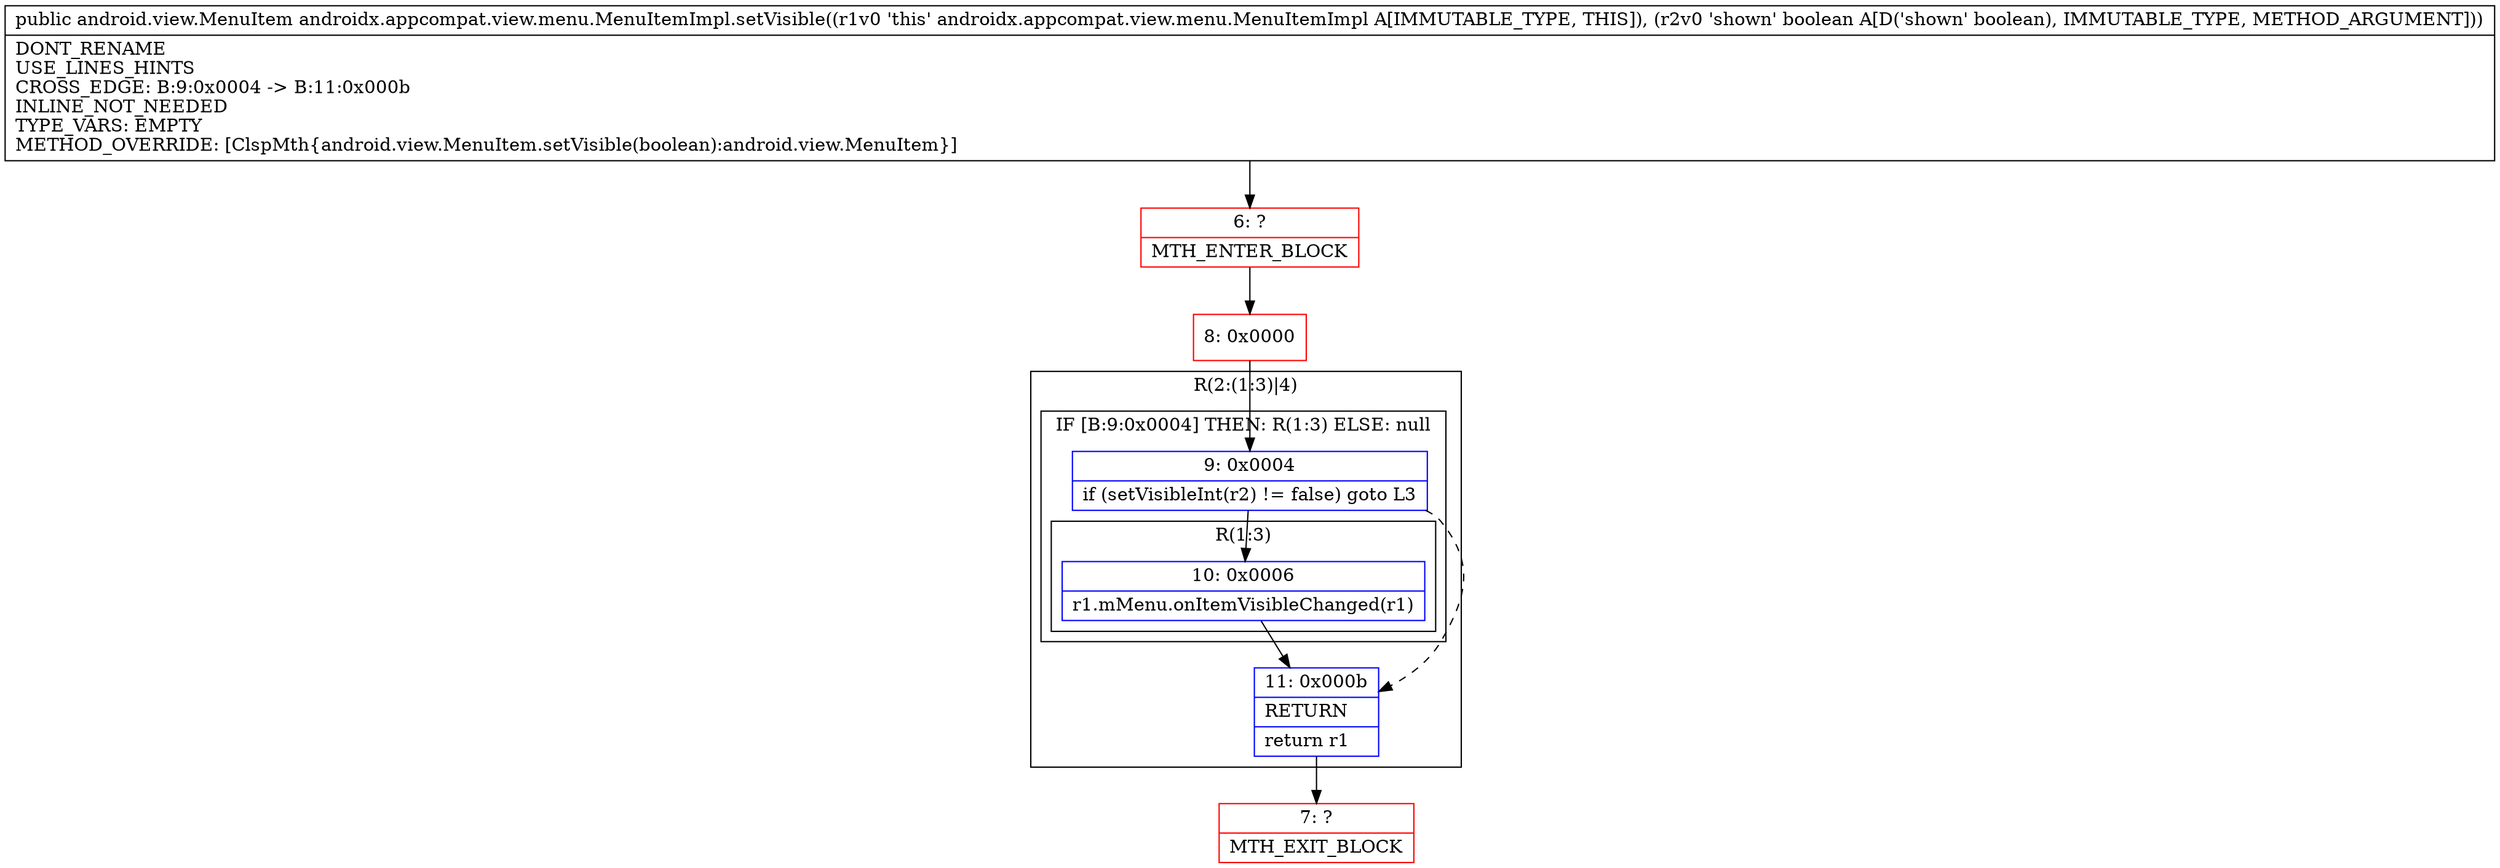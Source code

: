 digraph "CFG forandroidx.appcompat.view.menu.MenuItemImpl.setVisible(Z)Landroid\/view\/MenuItem;" {
subgraph cluster_Region_1103282374 {
label = "R(2:(1:3)|4)";
node [shape=record,color=blue];
subgraph cluster_IfRegion_367843598 {
label = "IF [B:9:0x0004] THEN: R(1:3) ELSE: null";
node [shape=record,color=blue];
Node_9 [shape=record,label="{9\:\ 0x0004|if (setVisibleInt(r2) != false) goto L3\l}"];
subgraph cluster_Region_737316510 {
label = "R(1:3)";
node [shape=record,color=blue];
Node_10 [shape=record,label="{10\:\ 0x0006|r1.mMenu.onItemVisibleChanged(r1)\l}"];
}
}
Node_11 [shape=record,label="{11\:\ 0x000b|RETURN\l|return r1\l}"];
}
Node_6 [shape=record,color=red,label="{6\:\ ?|MTH_ENTER_BLOCK\l}"];
Node_8 [shape=record,color=red,label="{8\:\ 0x0000}"];
Node_7 [shape=record,color=red,label="{7\:\ ?|MTH_EXIT_BLOCK\l}"];
MethodNode[shape=record,label="{public android.view.MenuItem androidx.appcompat.view.menu.MenuItemImpl.setVisible((r1v0 'this' androidx.appcompat.view.menu.MenuItemImpl A[IMMUTABLE_TYPE, THIS]), (r2v0 'shown' boolean A[D('shown' boolean), IMMUTABLE_TYPE, METHOD_ARGUMENT]))  | DONT_RENAME\lUSE_LINES_HINTS\lCROSS_EDGE: B:9:0x0004 \-\> B:11:0x000b\lINLINE_NOT_NEEDED\lTYPE_VARS: EMPTY\lMETHOD_OVERRIDE: [ClspMth\{android.view.MenuItem.setVisible(boolean):android.view.MenuItem\}]\l}"];
MethodNode -> Node_6;Node_9 -> Node_10;
Node_9 -> Node_11[style=dashed];
Node_10 -> Node_11;
Node_11 -> Node_7;
Node_6 -> Node_8;
Node_8 -> Node_9;
}


